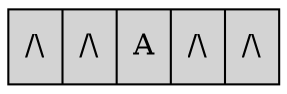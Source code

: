 digraph srr {
{node [ shape = record ] A1};
A1 [ label ="<f0> /\\ | <f1> /\\ | <f2> A | <f3> /\\ | <f4> /\\", style=filled ];
}